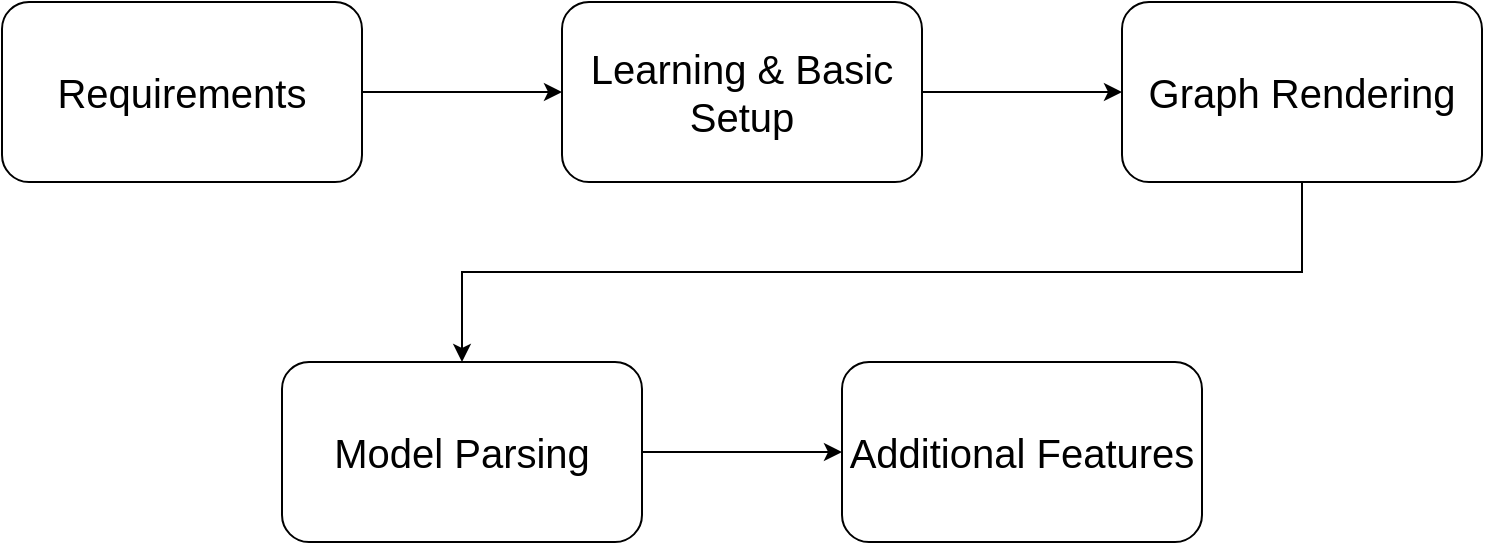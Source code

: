 <mxfile version="24.3.1" type="device">
  <diagram name="Page-1" id="RTTO8tOLh8GNL-hX-Orm">
    <mxGraphModel dx="1154" dy="772" grid="1" gridSize="10" guides="1" tooltips="1" connect="1" arrows="1" fold="1" page="1" pageScale="1" pageWidth="850" pageHeight="1100" math="0" shadow="0">
      <root>
        <mxCell id="0" />
        <mxCell id="1" parent="0" />
        <mxCell id="-Vs8PVCT6BudwXR5PpRj-5" style="edgeStyle=orthogonalEdgeStyle;rounded=0;orthogonalLoop=1;jettySize=auto;html=1;exitX=1;exitY=0.5;exitDx=0;exitDy=0;entryX=0;entryY=0.5;entryDx=0;entryDy=0;" edge="1" parent="1" source="-Vs8PVCT6BudwXR5PpRj-1" target="-Vs8PVCT6BudwXR5PpRj-3">
          <mxGeometry relative="1" as="geometry" />
        </mxCell>
        <mxCell id="-Vs8PVCT6BudwXR5PpRj-1" value="&lt;font style=&quot;font-size: 20px;&quot;&gt;Requirements&lt;/font&gt;" style="rounded=1;whiteSpace=wrap;html=1;" vertex="1" parent="1">
          <mxGeometry x="130" y="160" width="180" height="90" as="geometry" />
        </mxCell>
        <mxCell id="-Vs8PVCT6BudwXR5PpRj-6" style="edgeStyle=orthogonalEdgeStyle;rounded=0;orthogonalLoop=1;jettySize=auto;html=1;exitX=1;exitY=0.5;exitDx=0;exitDy=0;entryX=0;entryY=0.5;entryDx=0;entryDy=0;" edge="1" parent="1" source="-Vs8PVCT6BudwXR5PpRj-3" target="-Vs8PVCT6BudwXR5PpRj-4">
          <mxGeometry relative="1" as="geometry" />
        </mxCell>
        <mxCell id="-Vs8PVCT6BudwXR5PpRj-3" value="&lt;font style=&quot;font-size: 20px;&quot;&gt;Learning &amp;amp; Basic Setup&lt;/font&gt;" style="rounded=1;whiteSpace=wrap;html=1;" vertex="1" parent="1">
          <mxGeometry x="410" y="160" width="180" height="90" as="geometry" />
        </mxCell>
        <mxCell id="-Vs8PVCT6BudwXR5PpRj-4" value="&lt;font style=&quot;font-size: 20px;&quot;&gt;Graph Rendering&lt;/font&gt;" style="rounded=1;whiteSpace=wrap;html=1;" vertex="1" parent="1">
          <mxGeometry x="690" y="160" width="180" height="90" as="geometry" />
        </mxCell>
        <mxCell id="-Vs8PVCT6BudwXR5PpRj-10" style="edgeStyle=orthogonalEdgeStyle;rounded=0;orthogonalLoop=1;jettySize=auto;html=1;exitX=1;exitY=0.5;exitDx=0;exitDy=0;entryX=0;entryY=0.5;entryDx=0;entryDy=0;" edge="1" parent="1" source="-Vs8PVCT6BudwXR5PpRj-7" target="-Vs8PVCT6BudwXR5PpRj-9">
          <mxGeometry relative="1" as="geometry" />
        </mxCell>
        <mxCell id="-Vs8PVCT6BudwXR5PpRj-7" value="&lt;font style=&quot;font-size: 20px;&quot;&gt;Model Parsing&lt;/font&gt;" style="rounded=1;whiteSpace=wrap;html=1;" vertex="1" parent="1">
          <mxGeometry x="270" y="340" width="180" height="90" as="geometry" />
        </mxCell>
        <mxCell id="-Vs8PVCT6BudwXR5PpRj-8" style="edgeStyle=orthogonalEdgeStyle;rounded=0;orthogonalLoop=1;jettySize=auto;html=1;exitX=0.5;exitY=1;exitDx=0;exitDy=0;entryX=0.5;entryY=0;entryDx=0;entryDy=0;" edge="1" parent="1" source="-Vs8PVCT6BudwXR5PpRj-4" target="-Vs8PVCT6BudwXR5PpRj-7">
          <mxGeometry relative="1" as="geometry" />
        </mxCell>
        <mxCell id="-Vs8PVCT6BudwXR5PpRj-9" value="&lt;font style=&quot;font-size: 20px;&quot;&gt;Additional Features&lt;/font&gt;" style="rounded=1;whiteSpace=wrap;html=1;" vertex="1" parent="1">
          <mxGeometry x="550" y="340" width="180" height="90" as="geometry" />
        </mxCell>
      </root>
    </mxGraphModel>
  </diagram>
</mxfile>
